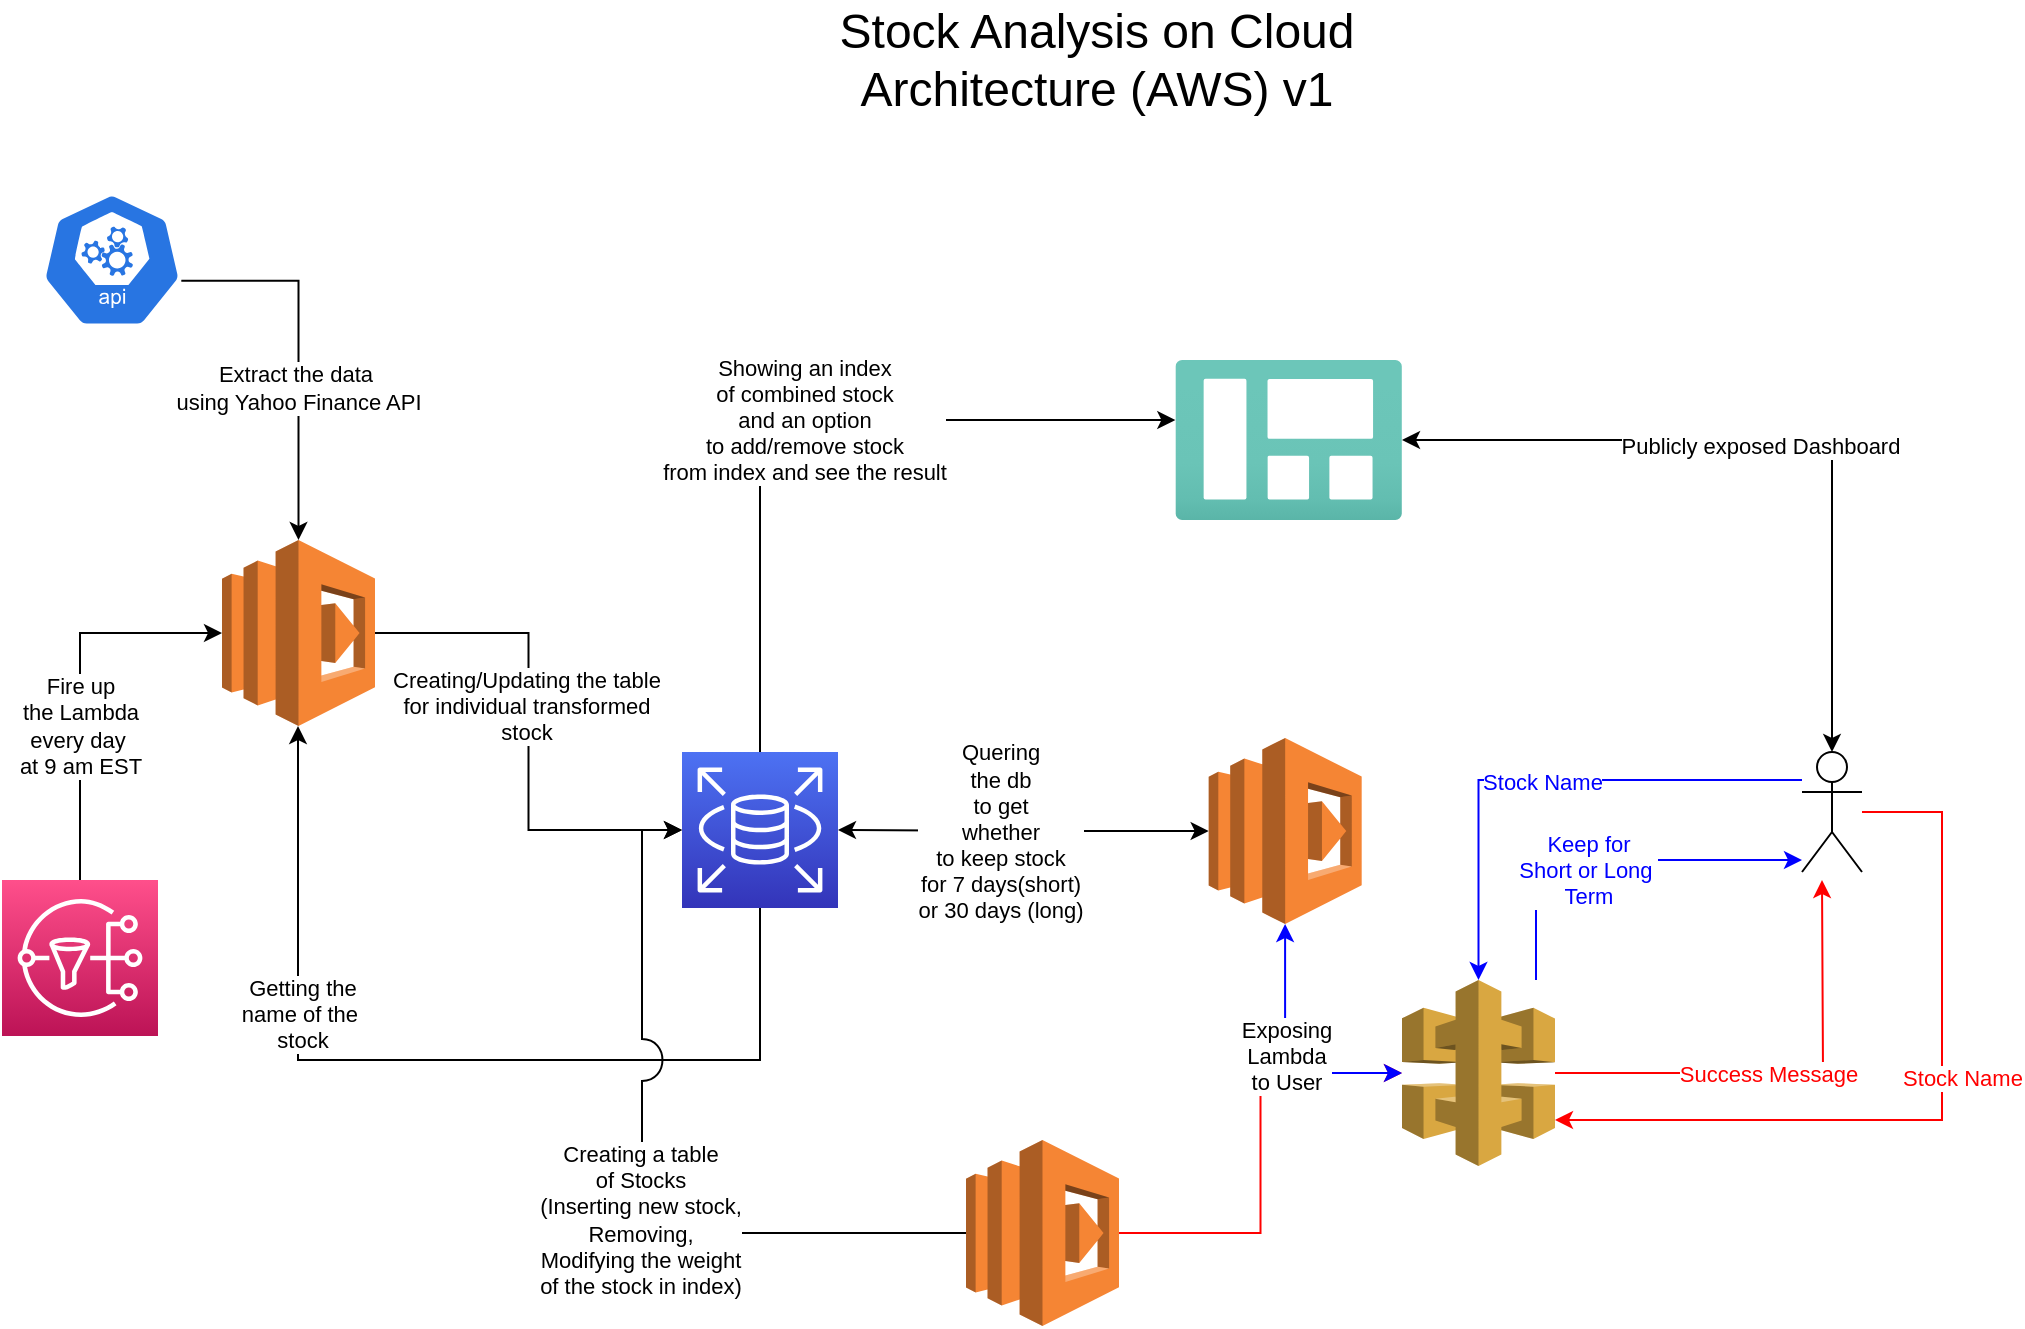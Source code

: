 <mxfile version="15.4.3" type="device"><diagram id="ew1TiqzuJbnBi7cEMYz7" name="Page-1"><mxGraphModel dx="1200" dy="827" grid="1" gridSize="10" guides="1" tooltips="1" connect="1" arrows="1" fold="1" page="1" pageScale="1" pageWidth="1100" pageHeight="850" math="0" shadow="0"><root><mxCell id="0"/><mxCell id="1" parent="0"/><mxCell id="amsVjAYnvx_3xlUZQ8g9-3" value="" style="aspect=fixed;html=1;points=[];align=center;image;fontSize=12;image=img/lib/azure2/general/Dashboard.svg;" parent="1" vertex="1"><mxGeometry x="616.67" y="190" width="113.33" height="80" as="geometry"/></mxCell><mxCell id="amsVjAYnvx_3xlUZQ8g9-6" style="edgeStyle=orthogonalEdgeStyle;rounded=0;orthogonalLoop=1;jettySize=auto;html=1;exitX=0.995;exitY=0.63;exitDx=0;exitDy=0;exitPerimeter=0;" parent="1" source="81UaJMBDz9Utg4wWIZBS-33" target="amsVjAYnvx_3xlUZQ8g9-5" edge="1"><mxGeometry relative="1" as="geometry"><mxPoint x="120" y="140" as="sourcePoint"/></mxGeometry></mxCell><mxCell id="amsVjAYnvx_3xlUZQ8g9-9" value="Extract the data&amp;nbsp;&lt;br&gt;using Yahoo Finance API" style="edgeLabel;html=1;align=center;verticalAlign=middle;resizable=0;points=[];" parent="amsVjAYnvx_3xlUZQ8g9-6" vertex="1" connectable="0"><mxGeometry x="0.19" y="-1" relative="1" as="geometry"><mxPoint as="offset"/></mxGeometry></mxCell><mxCell id="amsVjAYnvx_3xlUZQ8g9-8" style="edgeStyle=orthogonalEdgeStyle;rounded=0;orthogonalLoop=1;jettySize=auto;html=1;entryX=0;entryY=0.5;entryDx=0;entryDy=0;entryPerimeter=0;" parent="1" source="amsVjAYnvx_3xlUZQ8g9-5" target="amsVjAYnvx_3xlUZQ8g9-13" edge="1"><mxGeometry relative="1" as="geometry"><mxPoint x="370" y="376.5" as="targetPoint"/></mxGeometry></mxCell><mxCell id="amsVjAYnvx_3xlUZQ8g9-14" value="Creating/Updating the table&lt;br&gt;for individual transformed&lt;br&gt;stock" style="edgeLabel;html=1;align=center;verticalAlign=middle;resizable=0;points=[];" parent="amsVjAYnvx_3xlUZQ8g9-8" vertex="1" connectable="0"><mxGeometry x="-0.104" y="-2" relative="1" as="geometry"><mxPoint as="offset"/></mxGeometry></mxCell><mxCell id="amsVjAYnvx_3xlUZQ8g9-5" value="" style="outlineConnect=0;dashed=0;verticalLabelPosition=bottom;verticalAlign=top;align=center;html=1;shape=mxgraph.aws3.lambda;fillColor=#F58534;gradientColor=none;" parent="1" vertex="1"><mxGeometry x="140" y="280" width="76.5" height="93" as="geometry"/></mxCell><mxCell id="81UaJMBDz9Utg4wWIZBS-3" style="edgeStyle=orthogonalEdgeStyle;rounded=0;orthogonalLoop=1;jettySize=auto;html=1;jumpStyle=none;jumpSize=11;" edge="1" parent="1" source="amsVjAYnvx_3xlUZQ8g9-13" target="amsVjAYnvx_3xlUZQ8g9-5"><mxGeometry relative="1" as="geometry"><Array as="points"><mxPoint x="409" y="540"/><mxPoint x="178" y="540"/></Array></mxGeometry></mxCell><mxCell id="81UaJMBDz9Utg4wWIZBS-4" value="Getting the&lt;br&gt;name of the&amp;nbsp;&lt;br&gt;stock" style="edgeLabel;html=1;align=center;verticalAlign=middle;resizable=0;points=[];" vertex="1" connectable="0" parent="81UaJMBDz9Utg4wWIZBS-3"><mxGeometry x="0.491" y="1" relative="1" as="geometry"><mxPoint x="3" y="23" as="offset"/></mxGeometry></mxCell><mxCell id="81UaJMBDz9Utg4wWIZBS-7" style="edgeStyle=orthogonalEdgeStyle;rounded=0;jumpStyle=none;jumpSize=11;orthogonalLoop=1;jettySize=auto;html=1;" edge="1" parent="1" source="amsVjAYnvx_3xlUZQ8g9-13" target="amsVjAYnvx_3xlUZQ8g9-3"><mxGeometry relative="1" as="geometry"><mxPoint x="510" y="340" as="targetPoint"/><Array as="points"><mxPoint x="409" y="220"/></Array></mxGeometry></mxCell><mxCell id="81UaJMBDz9Utg4wWIZBS-8" value="Showing an index&lt;br&gt;of combined stock&lt;br&gt;and an option&lt;br&gt;to add/remove stock&lt;br&gt;from index and see the result" style="edgeLabel;html=1;align=center;verticalAlign=middle;resizable=0;points=[];" vertex="1" connectable="0" parent="81UaJMBDz9Utg4wWIZBS-7"><mxGeometry x="0.693" y="1" relative="1" as="geometry"><mxPoint x="-129" y="1" as="offset"/></mxGeometry></mxCell><mxCell id="amsVjAYnvx_3xlUZQ8g9-13" value="" style="sketch=0;points=[[0,0,0],[0.25,0,0],[0.5,0,0],[0.75,0,0],[1,0,0],[0,1,0],[0.25,1,0],[0.5,1,0],[0.75,1,0],[1,1,0],[0,0.25,0],[0,0.5,0],[0,0.75,0],[1,0.25,0],[1,0.5,0],[1,0.75,0]];outlineConnect=0;fontColor=#232F3E;gradientColor=#4D72F3;gradientDirection=north;fillColor=#3334B9;strokeColor=#ffffff;dashed=0;verticalLabelPosition=top;verticalAlign=bottom;align=center;html=1;fontSize=12;fontStyle=0;aspect=fixed;shape=mxgraph.aws4.resourceIcon;resIcon=mxgraph.aws4.rds;labelPosition=center;" parent="1" vertex="1"><mxGeometry x="370" y="386" width="78" height="78" as="geometry"/></mxCell><mxCell id="amsVjAYnvx_3xlUZQ8g9-18" style="edgeStyle=orthogonalEdgeStyle;rounded=0;orthogonalLoop=1;jettySize=auto;html=1;entryX=0;entryY=0.5;entryDx=0;entryDy=0;entryPerimeter=0;exitX=0.5;exitY=0;exitDx=0;exitDy=0;exitPerimeter=0;" parent="1" source="81UaJMBDz9Utg4wWIZBS-32" target="amsVjAYnvx_3xlUZQ8g9-5" edge="1"><mxGeometry relative="1" as="geometry"><mxPoint x="80" y="540.059" as="sourcePoint"/></mxGeometry></mxCell><mxCell id="amsVjAYnvx_3xlUZQ8g9-19" value="Fire up&lt;br&gt;the Lambda&lt;br&gt;every day&amp;nbsp;&lt;br&gt;at 9 am EST" style="edgeLabel;html=1;align=center;verticalAlign=middle;resizable=0;points=[];" parent="amsVjAYnvx_3xlUZQ8g9-18" vertex="1" connectable="0"><mxGeometry x="-0.466" y="-1" relative="1" as="geometry"><mxPoint x="-1" y="-25" as="offset"/></mxGeometry></mxCell><mxCell id="amsVjAYnvx_3xlUZQ8g9-20" value="Stock Analysis on Cloud &lt;br&gt;Architecture (AWS) v1" style="text;html=1;align=center;verticalAlign=middle;resizable=0;points=[];autosize=1;strokeColor=none;fillColor=none;fontSize=24;" parent="1" vertex="1"><mxGeometry x="441.67" y="10" width="270" height="60" as="geometry"/></mxCell><mxCell id="81UaJMBDz9Utg4wWIZBS-5" style="edgeStyle=orthogonalEdgeStyle;rounded=0;orthogonalLoop=1;jettySize=auto;html=1;entryX=0;entryY=0.5;entryDx=0;entryDy=0;entryPerimeter=0;jumpStyle=arc;jumpSize=21;" edge="1" parent="1" source="81UaJMBDz9Utg4wWIZBS-2" target="amsVjAYnvx_3xlUZQ8g9-13"><mxGeometry relative="1" as="geometry"><Array as="points"><mxPoint x="350" y="627"/><mxPoint x="350" y="425"/></Array></mxGeometry></mxCell><mxCell id="81UaJMBDz9Utg4wWIZBS-6" value="Creating a table&lt;br&gt;of Stocks&lt;br&gt;(Inserting new stock,&lt;br&gt;Removing,&lt;br&gt;Modifying the weight&lt;br&gt;of the stock in index)" style="edgeLabel;html=1;align=center;verticalAlign=middle;resizable=0;points=[];" vertex="1" connectable="0" parent="81UaJMBDz9Utg4wWIZBS-5"><mxGeometry x="0.312" y="1" relative="1" as="geometry"><mxPoint y="83" as="offset"/></mxGeometry></mxCell><mxCell id="81UaJMBDz9Utg4wWIZBS-27" style="edgeStyle=orthogonalEdgeStyle;rounded=0;jumpStyle=none;jumpSize=11;orthogonalLoop=1;jettySize=auto;html=1;strokeColor=#FF0000;" edge="1" parent="1" source="81UaJMBDz9Utg4wWIZBS-2" target="81UaJMBDz9Utg4wWIZBS-20"><mxGeometry relative="1" as="geometry"><mxPoint x="740" y="580" as="targetPoint"/></mxGeometry></mxCell><mxCell id="81UaJMBDz9Utg4wWIZBS-2" value="" style="outlineConnect=0;dashed=0;verticalLabelPosition=bottom;verticalAlign=top;align=center;html=1;shape=mxgraph.aws3.lambda;fillColor=#F58534;gradientColor=none;" vertex="1" parent="1"><mxGeometry x="512" y="580" width="76.5" height="93" as="geometry"/></mxCell><mxCell id="81UaJMBDz9Utg4wWIZBS-15" style="edgeStyle=orthogonalEdgeStyle;rounded=0;jumpStyle=none;jumpSize=11;orthogonalLoop=1;jettySize=auto;html=1;strokeColor=#0000FF;" edge="1" parent="1" source="81UaJMBDz9Utg4wWIZBS-11" target="81UaJMBDz9Utg4wWIZBS-20"><mxGeometry relative="1" as="geometry"><mxPoint x="920.5" y="326.0" as="sourcePoint"/><mxPoint x="780" y="326.0" as="targetPoint"/><Array as="points"><mxPoint x="810" y="400"/><mxPoint x="810" y="400"/></Array></mxGeometry></mxCell><mxCell id="81UaJMBDz9Utg4wWIZBS-16" value="Stock Name" style="edgeLabel;html=1;align=center;verticalAlign=middle;resizable=0;points=[];fontColor=#0000FF;" vertex="1" connectable="0" parent="81UaJMBDz9Utg4wWIZBS-15"><mxGeometry x="-0.101" y="1" relative="1" as="geometry"><mxPoint x="-13" as="offset"/></mxGeometry></mxCell><mxCell id="81UaJMBDz9Utg4wWIZBS-39" style="edgeStyle=orthogonalEdgeStyle;rounded=0;jumpStyle=arc;jumpSize=21;orthogonalLoop=1;jettySize=auto;html=1;fontColor=#FF0000;startArrow=classic;startFill=1;endArrow=classic;endFill=1;strokeColor=#000000;" edge="1" parent="1" source="81UaJMBDz9Utg4wWIZBS-11" target="amsVjAYnvx_3xlUZQ8g9-3"><mxGeometry relative="1" as="geometry"><Array as="points"><mxPoint x="945" y="230"/></Array></mxGeometry></mxCell><mxCell id="81UaJMBDz9Utg4wWIZBS-40" value="Publicly exposed Dashboard" style="edgeLabel;html=1;align=center;verticalAlign=middle;resizable=0;points=[];fontColor=#000000;" vertex="1" connectable="0" parent="81UaJMBDz9Utg4wWIZBS-39"><mxGeometry x="0.039" y="3" relative="1" as="geometry"><mxPoint as="offset"/></mxGeometry></mxCell><mxCell id="81UaJMBDz9Utg4wWIZBS-11" value="" style="shape=umlActor;verticalLabelPosition=bottom;verticalAlign=top;html=1;outlineConnect=0;shadow=0;" vertex="1" parent="1"><mxGeometry x="930.0" y="386" width="30" height="60" as="geometry"/></mxCell><mxCell id="81UaJMBDz9Utg4wWIZBS-26" style="edgeStyle=orthogonalEdgeStyle;rounded=0;jumpStyle=none;jumpSize=11;orthogonalLoop=1;jettySize=auto;html=1;startArrow=classic;startFill=1;" edge="1" parent="1" source="81UaJMBDz9Utg4wWIZBS-19" target="amsVjAYnvx_3xlUZQ8g9-13"><mxGeometry relative="1" as="geometry"/></mxCell><mxCell id="81UaJMBDz9Utg4wWIZBS-28" value="Quering&lt;br&gt;the db&lt;br&gt;to get&lt;br&gt;whether&lt;br&gt;to keep stock&lt;br&gt;for 7 days(short)&lt;br&gt;or 30 days (long)" style="edgeLabel;html=1;align=center;verticalAlign=middle;resizable=0;points=[];" vertex="1" connectable="0" parent="81UaJMBDz9Utg4wWIZBS-26"><mxGeometry x="0.138" y="1" relative="1" as="geometry"><mxPoint as="offset"/></mxGeometry></mxCell><mxCell id="81UaJMBDz9Utg4wWIZBS-19" value="" style="outlineConnect=0;dashed=0;verticalLabelPosition=bottom;verticalAlign=top;align=center;html=1;shape=mxgraph.aws3.lambda;fillColor=#F58534;gradientColor=none;" vertex="1" parent="1"><mxGeometry x="633.34" y="379" width="76.5" height="93" as="geometry"/></mxCell><mxCell id="81UaJMBDz9Utg4wWIZBS-21" style="edgeStyle=orthogonalEdgeStyle;rounded=0;jumpStyle=none;jumpSize=11;orthogonalLoop=1;jettySize=auto;html=1;strokeColor=#0000FF;" edge="1" parent="1" source="81UaJMBDz9Utg4wWIZBS-20" target="81UaJMBDz9Utg4wWIZBS-11"><mxGeometry relative="1" as="geometry"><mxPoint x="797" y="440" as="sourcePoint"/><Array as="points"><mxPoint x="797" y="440"/></Array></mxGeometry></mxCell><mxCell id="81UaJMBDz9Utg4wWIZBS-22" value="Keep for&lt;br&gt;Short or Long&amp;nbsp;&lt;br&gt;Term" style="edgeLabel;html=1;align=center;verticalAlign=middle;resizable=0;points=[];fontColor=#0000FF;" vertex="1" connectable="0" parent="81UaJMBDz9Utg4wWIZBS-21"><mxGeometry x="-0.429" y="-1" relative="1" as="geometry"><mxPoint x="25" as="offset"/></mxGeometry></mxCell><mxCell id="81UaJMBDz9Utg4wWIZBS-25" value="Exposing&lt;br&gt;Lambda&lt;br&gt;to User" style="edgeStyle=orthogonalEdgeStyle;rounded=0;jumpStyle=none;jumpSize=11;orthogonalLoop=1;jettySize=auto;html=1;startArrow=classic;startFill=1;strokeColor=#0000FF;" edge="1" parent="1" source="81UaJMBDz9Utg4wWIZBS-20" target="81UaJMBDz9Utg4wWIZBS-19"><mxGeometry relative="1" as="geometry"/></mxCell><mxCell id="81UaJMBDz9Utg4wWIZBS-36" style="edgeStyle=orthogonalEdgeStyle;rounded=0;jumpStyle=arc;jumpSize=21;orthogonalLoop=1;jettySize=auto;html=1;fontColor=#FF0000;startArrow=none;startFill=0;strokeColor=#FF0000;" edge="1" parent="1" source="81UaJMBDz9Utg4wWIZBS-20"><mxGeometry relative="1" as="geometry"><mxPoint x="940" y="450" as="targetPoint"/></mxGeometry></mxCell><mxCell id="81UaJMBDz9Utg4wWIZBS-37" value="Success Message" style="edgeLabel;html=1;align=center;verticalAlign=middle;resizable=0;points=[];fontColor=#FF0000;" vertex="1" connectable="0" parent="81UaJMBDz9Utg4wWIZBS-36"><mxGeometry x="-0.079" relative="1" as="geometry"><mxPoint as="offset"/></mxGeometry></mxCell><mxCell id="81UaJMBDz9Utg4wWIZBS-20" value="" style="outlineConnect=0;dashed=0;verticalLabelPosition=bottom;verticalAlign=top;align=center;html=1;shape=mxgraph.aws3.api_gateway;fillColor=#D9A741;gradientColor=none;shadow=0;" vertex="1" parent="1"><mxGeometry x="730" y="500" width="76.5" height="93" as="geometry"/></mxCell><mxCell id="81UaJMBDz9Utg4wWIZBS-30" style="edgeStyle=orthogonalEdgeStyle;rounded=0;jumpStyle=none;jumpSize=11;orthogonalLoop=1;jettySize=auto;html=1;strokeColor=#FF0000;" edge="1" parent="1" source="81UaJMBDz9Utg4wWIZBS-11" target="81UaJMBDz9Utg4wWIZBS-20"><mxGeometry relative="1" as="geometry"><mxPoint x="965" y="580" as="sourcePoint"/><mxPoint x="820" y="610" as="targetPoint"/><Array as="points"><mxPoint x="1000" y="416"/><mxPoint x="1000" y="570"/></Array></mxGeometry></mxCell><mxCell id="81UaJMBDz9Utg4wWIZBS-31" value="Stock Name" style="edgeLabel;html=1;align=center;verticalAlign=middle;resizable=0;points=[];fontColor=#FF0000;" vertex="1" connectable="0" parent="81UaJMBDz9Utg4wWIZBS-30"><mxGeometry x="-0.101" y="1" relative="1" as="geometry"><mxPoint x="9" y="-1" as="offset"/></mxGeometry></mxCell><mxCell id="81UaJMBDz9Utg4wWIZBS-32" value="" style="sketch=0;points=[[0,0,0],[0.25,0,0],[0.5,0,0],[0.75,0,0],[1,0,0],[0,1,0],[0.25,1,0],[0.5,1,0],[0.75,1,0],[1,1,0],[0,0.25,0],[0,0.5,0],[0,0.75,0],[1,0.25,0],[1,0.5,0],[1,0.75,0]];outlineConnect=0;fontColor=#232F3E;gradientColor=#FF4F8B;gradientDirection=north;fillColor=#BC1356;strokeColor=#ffffff;dashed=0;verticalLabelPosition=bottom;verticalAlign=top;align=center;html=1;fontSize=12;fontStyle=0;aspect=fixed;shape=mxgraph.aws4.resourceIcon;resIcon=mxgraph.aws4.sns;shadow=0;" vertex="1" parent="1"><mxGeometry x="30" y="450" width="78" height="78" as="geometry"/></mxCell><mxCell id="81UaJMBDz9Utg4wWIZBS-33" value="" style="sketch=0;html=1;dashed=0;whitespace=wrap;fillColor=#2875E2;strokeColor=#ffffff;points=[[0.005,0.63,0],[0.1,0.2,0],[0.9,0.2,0],[0.5,0,0],[0.995,0.63,0],[0.72,0.99,0],[0.5,1,0],[0.28,0.99,0]];shape=mxgraph.kubernetes.icon;prIcon=api;shadow=0;fontColor=#FF0000;" vertex="1" parent="1"><mxGeometry x="50" y="100" width="70" height="80" as="geometry"/></mxCell></root></mxGraphModel></diagram></mxfile>
